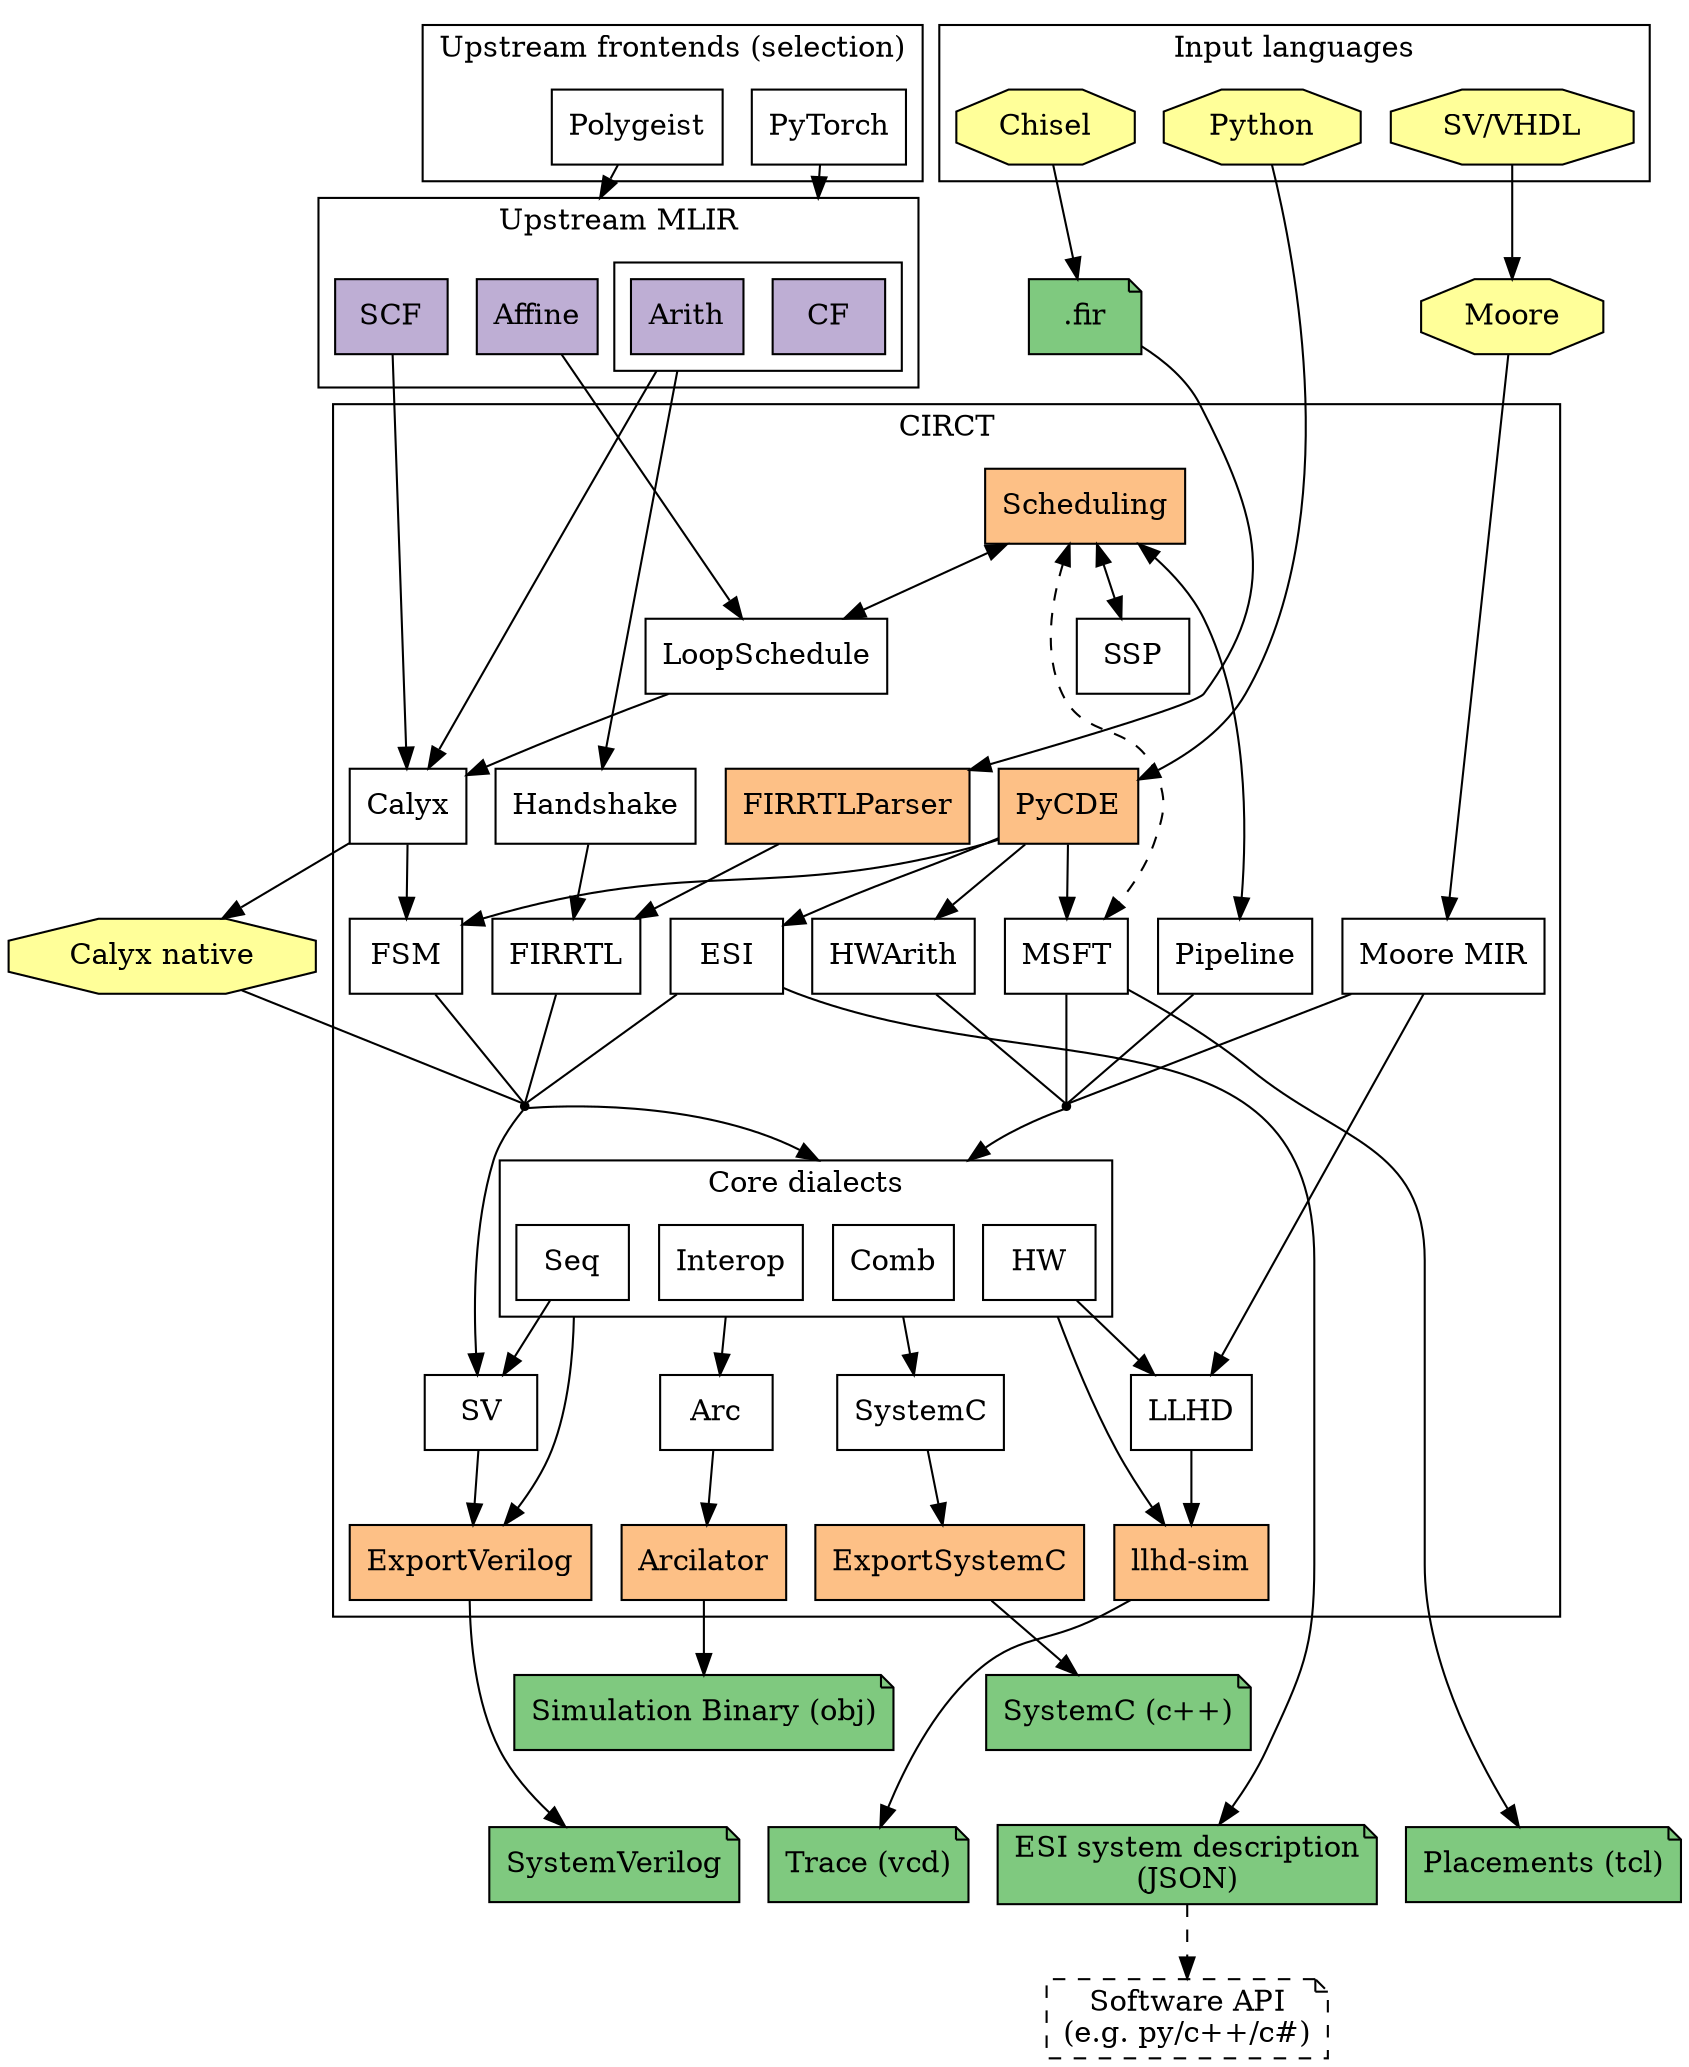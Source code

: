 digraph G {
  // Note: Remember to run the circt/utils/update-docs-dialects.sh script after
  // modifying this file to regenerate the .svg and .png renders of the graph.
  rankdir = TB
  splines=spline
  node [shape=box style=filled fillcolor="white"]
  nodesep=0.2 // horizontal compression
  ranksep=0.5 // vertical compression
  compound=true

  // MLIR frontends
  subgraph cluster_mlir_frontends {
    label = "Upstream frontends (selection)"
    PyTorch
    Polygeist
  }

  // MLIR dialects
  subgraph cluster_mlir {
    label = "Upstream MLIR";
    node [fillcolor="#beaed4"]
    SCF Affine
    subgraph cluster_std_arith_dialect {
      label = ""
      CF
      Arith
    }
  }
  PyTorch -> CF [lhead=cluster_mlir]
  Polygeist -> Affine [lhead=cluster_mlir]

  subgraph cluster_circt {
    label = "CIRCT"
    // Internal frontend tools
    subgraph frontend_internal_tools{
      node [fillcolor="#fdc086"]
      FIRRTLParser
      PyCDE [URL="https://circt.llvm.org/docs/PyCDE/"]
      Scheduling [URL="https://circt.llvm.org/docs/Scheduling/"]
    }

    // CIRCT dialects
    Handshake [URL="https://circt.llvm.org/docs/Dialects/Handshake/"]
    Calyx [URL="https://circt.llvm.org/docs/Dialects/Calyx/"]
    FIRRTL [URL="https://circt.llvm.org/docs/Dialects/FIRRTL/"]
    Pipeline [URL="https://circt.llvm.org/docs/Dialects/Pipeline/"]
    LoopSchedule [URL="https://circt.llvm.org/docs/Dialects/LoopSchedule/"]
    SSP [URL="https://circt.llvm.org/docs/Dialects/SSP/"]
    MSFT [URL="https://circt.llvm.org/docs/Dialects/MSFT/"]
    ESI [URL="https://circt.llvm.org/docs/Dialects/ESI/"]
    FSM [URL="https://circt.llvm.org/docs/Dialects/FSM/"]
    HWArith [URL="https://circt.llvm.org/docs/Dialects/HWArith/"]
    MooreMIR [URL="https://circt.llvm.org/docs/Dialects/Moore/", label="Moore MIR"]

    // Intermediate node to target when lowering to both SV and Core dialects
    lower_to_sv_and_core [shape=point label="" fillcolor=black]
    
    // Intermediate node to target when lowering to Core dialects
    lower_to_core [shape=point label="" fillcolor=black]
    
    // Invisible node to make space for RTL cluster's incoming edges.
    space_above_RTL [style = invis, label=""]

    // Core dialects
    subgraph cluster_RTL {
      label = "Core dialects"
      Seq [URL="https://circt.llvm.org/docs/Dialects/Seq/"]
      HW [URL="https://circt.llvm.org/docs/Dialects/HW/"]
      Comb [URL="https://circt.llvm.org/docs/Dialects/Comb/"]
      Interop [URL="https://circt.llvm.org/docs/Dialects/Interop/"]
    }
    LLHD [URL="https://circt.llvm.org/docs/Dialects/LLHD/"]
    Arc [URL="https://circt.llvm.org/docs/Dialects/Arc/"]

    // Backend dialects
    SV [URL="https://circt.llvm.org/docs/Dialects/SV/"]
    SystemC [URL="https://circt.llvm.org/docs/Dialects/SystemC/"]

    subgraph backend_internal_tools{
      node [fillcolor="#fdc086"]
      Arcilator
      llhd_sim [label="llhd-sim"]
      ExportSystemC
      ExportVerilog [URL="https://circt.llvm.org/docs/VerilogGeneration/"]
    }
  }

  // External tools
  subgraph external_tools {
    node [shape=octagon fillcolor="#ffff99"]
    Moore 
    Calyx_native [label="Calyx native"]
  }

  FIRFile [label=".fir" fillcolor="#7fc97f" shape="note"]

  subgraph cluster_input_langs {
    label = "Input languages"
    node [shape=octagon fillcolor="#ffff99"]
    Chisel
    SVVHDL [label="SV/VHDL"]
    PyFile [label="Python"]
  }

  // Output file formats
  subgraph output_file_formats {
    node [fillcolor="#7fc97f" shape="note"]
    VCDTrace [label="Trace (vcd)"]
    SystemCFile [label="SystemC (c++)"]
    SVFile [label="SystemVerilog"]
    ServiceDesc [label="ESI system description\n(JSON)"]
    SoftwareAPI [label="Software API\n(e.g. py/c++/c#)" style=dashed]
    TCL [label="Placements (tcl)"]
    SimBinary [label="Simulation Binary (obj)"]
  }

  // ===== Connections =====
  // Dialect conversions
  SCF -> Calyx
  Affine -> LoopSchedule
  LoopSchedule -> Calyx
  Arith -> {Handshake Calyx} [ltail=cluster_std_arith_dialect]

  Handshake -> FIRRTL
  Calyx -> FSM

  // Things that lower into a subset of the RTL-like dialects. Cluster these
  // together to avoid a massive clutter.
  {Pipeline MSFT HWArith MooreMIR} -> lower_to_core [arrowhead=none]
  {ESI FIRRTL FSM} -> lower_to_sv_and_core [arrowhead=none]
  lower_to_sv_and_core -> SV
  lower_to_sv_and_core -> Comb [lhead=cluster_RTL]
  lower_to_core -> Comb [lhead=cluster_RTL]
  Seq -> SV
  {HW MooreMIR} -> LLHD
  Interop -> Arc [ltail=cluster_RTL]
  Comb -> SystemC [ltail=cluster_RTL]
  ExportVerilog -> SVFile

  // Tool flows
  Arc -> Arcilator
  Arcilator -> SimBinary
  Scheduling -> LoopSchedule [dir=both]
  Scheduling -> Pipeline [dir=both]
  Chisel -> FIRFile
  FIRFile -> FIRRTLParser
  FIRRTLParser -> FIRRTL
  SystemC -> ExportSystemC
  ExportSystemC -> SystemCFile
  SV -> ExportVerilog
  Seq -> ExportVerilog [ltail=cluster_RTL]
  HW -> llhd_sim [ltail=cluster_RTL]
  SVVHDL -> Moore [weight=999]
  Moore -> MooreMIR
  Calyx -> Calyx_native
  Calyx_native -> lower_to_sv_and_core [arrowhead=none]
  LLHD -> llhd_sim
  llhd_sim -> VCDTrace
  ESI -> ServiceDesc
  MSFT -> TCL
  PyFile -> PyCDE
  PyCDE -> {ESI MSFT HWArith FSM}
  Scheduling -> SSP [dir=both]
  Scheduling -> MSFT [dir=both, style=dashed]
  ServiceDesc -> SoftwareAPI [style=dashed]

  // ====== Some fake edges to coerce a good layout ======
  // Note: Modify these if you make changes to the above diagram, and things
  // start looking weird.

  // Leave one rank free above the RTL cluster to improve routing of incoming
  // edges.
  {FIRRTL FSM ESI MSFT HWArith MooreMIR} -> space_above_RTL [weight=999, style=invis]
  {space_above_RTL} -> {Seq HW Comb} [lhead=cluster_RTL, weight=999, style=invis]

  // Fix the following sink nodes below the CIRCT cluster
  SystemCFile -> {TCL ServiceDesc SVFile VCDTrace} [weight=999 style=invis]

  // Better organize the top.
  {PyTorch Polygeist Chisel} -> CF [weight=999 style=invis]
  FIRFile -> Scheduling [weight=999 style=invis]
}

